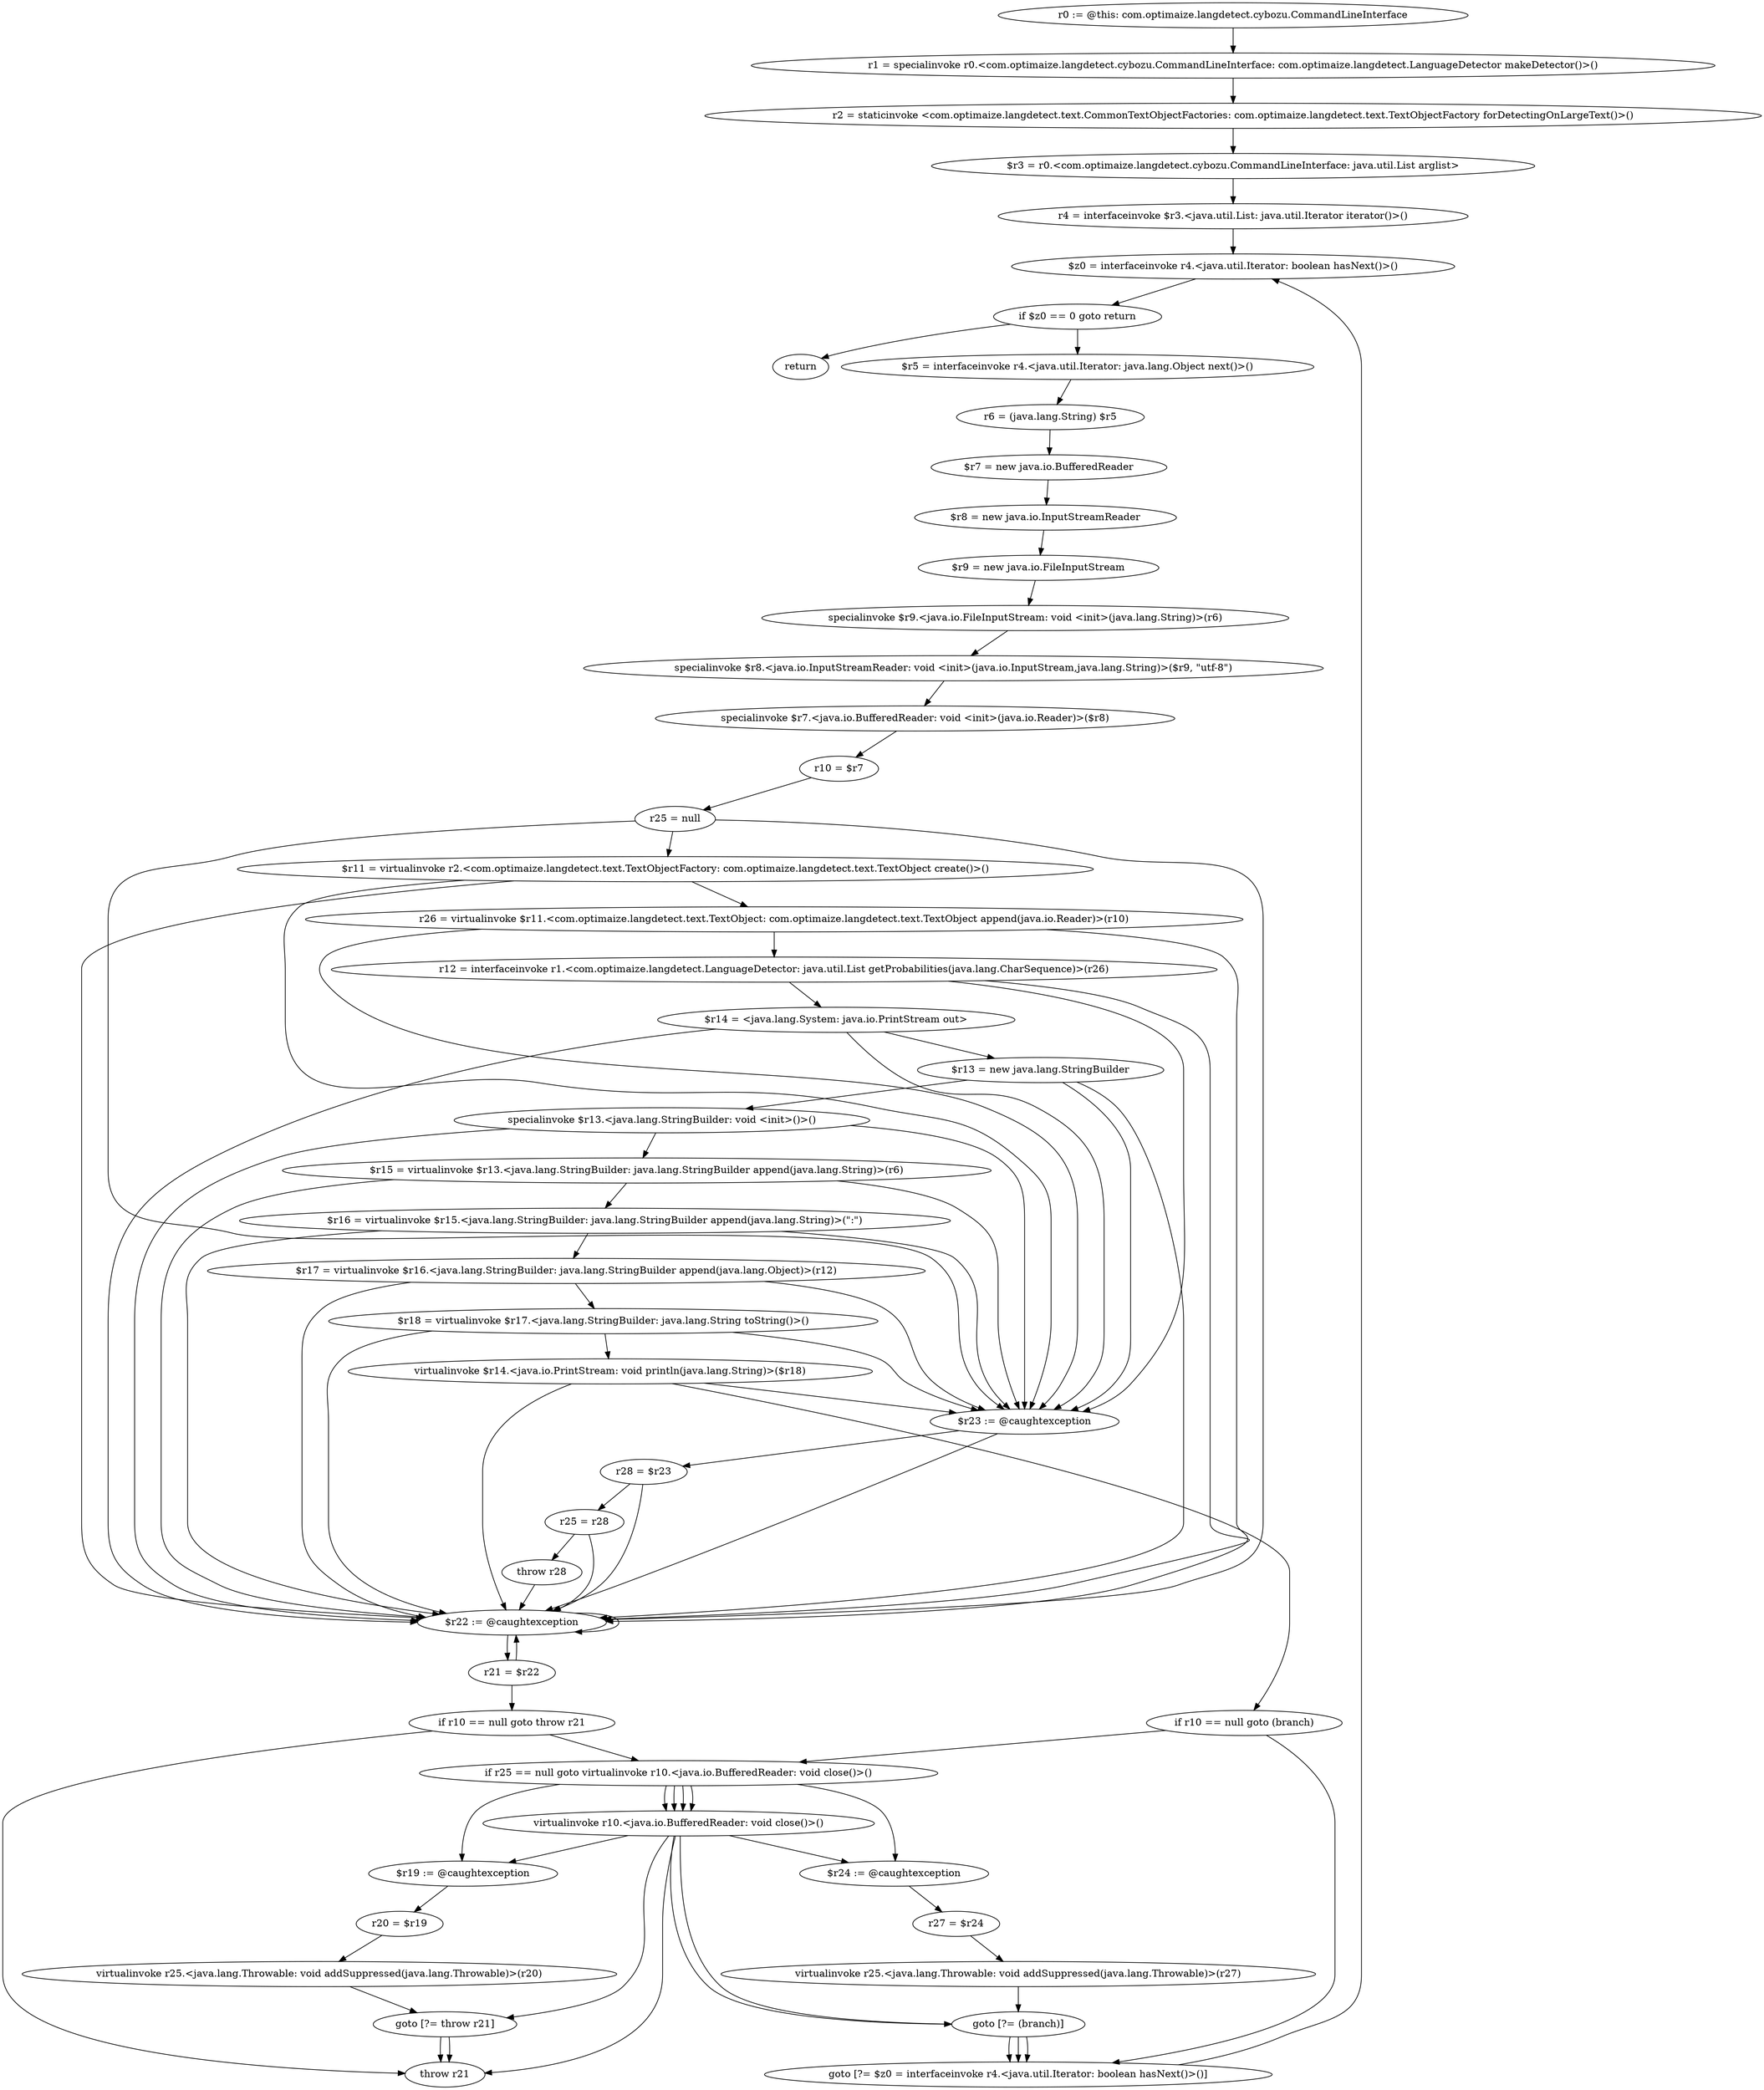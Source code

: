 digraph "unitGraph" {
    "r0 := @this: com.optimaize.langdetect.cybozu.CommandLineInterface"
    "r1 = specialinvoke r0.<com.optimaize.langdetect.cybozu.CommandLineInterface: com.optimaize.langdetect.LanguageDetector makeDetector()>()"
    "r2 = staticinvoke <com.optimaize.langdetect.text.CommonTextObjectFactories: com.optimaize.langdetect.text.TextObjectFactory forDetectingOnLargeText()>()"
    "$r3 = r0.<com.optimaize.langdetect.cybozu.CommandLineInterface: java.util.List arglist>"
    "r4 = interfaceinvoke $r3.<java.util.List: java.util.Iterator iterator()>()"
    "$z0 = interfaceinvoke r4.<java.util.Iterator: boolean hasNext()>()"
    "if $z0 == 0 goto return"
    "$r5 = interfaceinvoke r4.<java.util.Iterator: java.lang.Object next()>()"
    "r6 = (java.lang.String) $r5"
    "$r7 = new java.io.BufferedReader"
    "$r8 = new java.io.InputStreamReader"
    "$r9 = new java.io.FileInputStream"
    "specialinvoke $r9.<java.io.FileInputStream: void <init>(java.lang.String)>(r6)"
    "specialinvoke $r8.<java.io.InputStreamReader: void <init>(java.io.InputStream,java.lang.String)>($r9, \"utf-8\")"
    "specialinvoke $r7.<java.io.BufferedReader: void <init>(java.io.Reader)>($r8)"
    "r10 = $r7"
    "r25 = null"
    "$r11 = virtualinvoke r2.<com.optimaize.langdetect.text.TextObjectFactory: com.optimaize.langdetect.text.TextObject create()>()"
    "r26 = virtualinvoke $r11.<com.optimaize.langdetect.text.TextObject: com.optimaize.langdetect.text.TextObject append(java.io.Reader)>(r10)"
    "r12 = interfaceinvoke r1.<com.optimaize.langdetect.LanguageDetector: java.util.List getProbabilities(java.lang.CharSequence)>(r26)"
    "$r14 = <java.lang.System: java.io.PrintStream out>"
    "$r13 = new java.lang.StringBuilder"
    "specialinvoke $r13.<java.lang.StringBuilder: void <init>()>()"
    "$r15 = virtualinvoke $r13.<java.lang.StringBuilder: java.lang.StringBuilder append(java.lang.String)>(r6)"
    "$r16 = virtualinvoke $r15.<java.lang.StringBuilder: java.lang.StringBuilder append(java.lang.String)>(\":\")"
    "$r17 = virtualinvoke $r16.<java.lang.StringBuilder: java.lang.StringBuilder append(java.lang.Object)>(r12)"
    "$r18 = virtualinvoke $r17.<java.lang.StringBuilder: java.lang.String toString()>()"
    "virtualinvoke $r14.<java.io.PrintStream: void println(java.lang.String)>($r18)"
    "if r10 == null goto (branch)"
    "if r25 == null goto virtualinvoke r10.<java.io.BufferedReader: void close()>()"
    "virtualinvoke r10.<java.io.BufferedReader: void close()>()"
    "goto [?= (branch)]"
    "$r24 := @caughtexception"
    "r27 = $r24"
    "virtualinvoke r25.<java.lang.Throwable: void addSuppressed(java.lang.Throwable)>(r27)"
    "$r23 := @caughtexception"
    "r28 = $r23"
    "r25 = r28"
    "throw r28"
    "$r22 := @caughtexception"
    "r21 = $r22"
    "if r10 == null goto throw r21"
    "goto [?= throw r21]"
    "$r19 := @caughtexception"
    "r20 = $r19"
    "virtualinvoke r25.<java.lang.Throwable: void addSuppressed(java.lang.Throwable)>(r20)"
    "throw r21"
    "goto [?= $z0 = interfaceinvoke r4.<java.util.Iterator: boolean hasNext()>()]"
    "return"
    "r0 := @this: com.optimaize.langdetect.cybozu.CommandLineInterface"->"r1 = specialinvoke r0.<com.optimaize.langdetect.cybozu.CommandLineInterface: com.optimaize.langdetect.LanguageDetector makeDetector()>()";
    "r1 = specialinvoke r0.<com.optimaize.langdetect.cybozu.CommandLineInterface: com.optimaize.langdetect.LanguageDetector makeDetector()>()"->"r2 = staticinvoke <com.optimaize.langdetect.text.CommonTextObjectFactories: com.optimaize.langdetect.text.TextObjectFactory forDetectingOnLargeText()>()";
    "r2 = staticinvoke <com.optimaize.langdetect.text.CommonTextObjectFactories: com.optimaize.langdetect.text.TextObjectFactory forDetectingOnLargeText()>()"->"$r3 = r0.<com.optimaize.langdetect.cybozu.CommandLineInterface: java.util.List arglist>";
    "$r3 = r0.<com.optimaize.langdetect.cybozu.CommandLineInterface: java.util.List arglist>"->"r4 = interfaceinvoke $r3.<java.util.List: java.util.Iterator iterator()>()";
    "r4 = interfaceinvoke $r3.<java.util.List: java.util.Iterator iterator()>()"->"$z0 = interfaceinvoke r4.<java.util.Iterator: boolean hasNext()>()";
    "$z0 = interfaceinvoke r4.<java.util.Iterator: boolean hasNext()>()"->"if $z0 == 0 goto return";
    "if $z0 == 0 goto return"->"$r5 = interfaceinvoke r4.<java.util.Iterator: java.lang.Object next()>()";
    "if $z0 == 0 goto return"->"return";
    "$r5 = interfaceinvoke r4.<java.util.Iterator: java.lang.Object next()>()"->"r6 = (java.lang.String) $r5";
    "r6 = (java.lang.String) $r5"->"$r7 = new java.io.BufferedReader";
    "$r7 = new java.io.BufferedReader"->"$r8 = new java.io.InputStreamReader";
    "$r8 = new java.io.InputStreamReader"->"$r9 = new java.io.FileInputStream";
    "$r9 = new java.io.FileInputStream"->"specialinvoke $r9.<java.io.FileInputStream: void <init>(java.lang.String)>(r6)";
    "specialinvoke $r9.<java.io.FileInputStream: void <init>(java.lang.String)>(r6)"->"specialinvoke $r8.<java.io.InputStreamReader: void <init>(java.io.InputStream,java.lang.String)>($r9, \"utf-8\")";
    "specialinvoke $r8.<java.io.InputStreamReader: void <init>(java.io.InputStream,java.lang.String)>($r9, \"utf-8\")"->"specialinvoke $r7.<java.io.BufferedReader: void <init>(java.io.Reader)>($r8)";
    "specialinvoke $r7.<java.io.BufferedReader: void <init>(java.io.Reader)>($r8)"->"r10 = $r7";
    "r10 = $r7"->"r25 = null";
    "r25 = null"->"$r23 := @caughtexception";
    "r25 = null"->"$r22 := @caughtexception";
    "r25 = null"->"$r11 = virtualinvoke r2.<com.optimaize.langdetect.text.TextObjectFactory: com.optimaize.langdetect.text.TextObject create()>()";
    "$r11 = virtualinvoke r2.<com.optimaize.langdetect.text.TextObjectFactory: com.optimaize.langdetect.text.TextObject create()>()"->"$r23 := @caughtexception";
    "$r11 = virtualinvoke r2.<com.optimaize.langdetect.text.TextObjectFactory: com.optimaize.langdetect.text.TextObject create()>()"->"$r22 := @caughtexception";
    "$r11 = virtualinvoke r2.<com.optimaize.langdetect.text.TextObjectFactory: com.optimaize.langdetect.text.TextObject create()>()"->"r26 = virtualinvoke $r11.<com.optimaize.langdetect.text.TextObject: com.optimaize.langdetect.text.TextObject append(java.io.Reader)>(r10)";
    "r26 = virtualinvoke $r11.<com.optimaize.langdetect.text.TextObject: com.optimaize.langdetect.text.TextObject append(java.io.Reader)>(r10)"->"$r23 := @caughtexception";
    "r26 = virtualinvoke $r11.<com.optimaize.langdetect.text.TextObject: com.optimaize.langdetect.text.TextObject append(java.io.Reader)>(r10)"->"$r22 := @caughtexception";
    "r26 = virtualinvoke $r11.<com.optimaize.langdetect.text.TextObject: com.optimaize.langdetect.text.TextObject append(java.io.Reader)>(r10)"->"r12 = interfaceinvoke r1.<com.optimaize.langdetect.LanguageDetector: java.util.List getProbabilities(java.lang.CharSequence)>(r26)";
    "r12 = interfaceinvoke r1.<com.optimaize.langdetect.LanguageDetector: java.util.List getProbabilities(java.lang.CharSequence)>(r26)"->"$r23 := @caughtexception";
    "r12 = interfaceinvoke r1.<com.optimaize.langdetect.LanguageDetector: java.util.List getProbabilities(java.lang.CharSequence)>(r26)"->"$r22 := @caughtexception";
    "r12 = interfaceinvoke r1.<com.optimaize.langdetect.LanguageDetector: java.util.List getProbabilities(java.lang.CharSequence)>(r26)"->"$r14 = <java.lang.System: java.io.PrintStream out>";
    "$r14 = <java.lang.System: java.io.PrintStream out>"->"$r23 := @caughtexception";
    "$r14 = <java.lang.System: java.io.PrintStream out>"->"$r22 := @caughtexception";
    "$r14 = <java.lang.System: java.io.PrintStream out>"->"$r13 = new java.lang.StringBuilder";
    "$r13 = new java.lang.StringBuilder"->"$r23 := @caughtexception";
    "$r13 = new java.lang.StringBuilder"->"$r22 := @caughtexception";
    "$r13 = new java.lang.StringBuilder"->"specialinvoke $r13.<java.lang.StringBuilder: void <init>()>()";
    "specialinvoke $r13.<java.lang.StringBuilder: void <init>()>()"->"$r23 := @caughtexception";
    "specialinvoke $r13.<java.lang.StringBuilder: void <init>()>()"->"$r22 := @caughtexception";
    "specialinvoke $r13.<java.lang.StringBuilder: void <init>()>()"->"$r15 = virtualinvoke $r13.<java.lang.StringBuilder: java.lang.StringBuilder append(java.lang.String)>(r6)";
    "$r15 = virtualinvoke $r13.<java.lang.StringBuilder: java.lang.StringBuilder append(java.lang.String)>(r6)"->"$r23 := @caughtexception";
    "$r15 = virtualinvoke $r13.<java.lang.StringBuilder: java.lang.StringBuilder append(java.lang.String)>(r6)"->"$r22 := @caughtexception";
    "$r15 = virtualinvoke $r13.<java.lang.StringBuilder: java.lang.StringBuilder append(java.lang.String)>(r6)"->"$r16 = virtualinvoke $r15.<java.lang.StringBuilder: java.lang.StringBuilder append(java.lang.String)>(\":\")";
    "$r16 = virtualinvoke $r15.<java.lang.StringBuilder: java.lang.StringBuilder append(java.lang.String)>(\":\")"->"$r23 := @caughtexception";
    "$r16 = virtualinvoke $r15.<java.lang.StringBuilder: java.lang.StringBuilder append(java.lang.String)>(\":\")"->"$r22 := @caughtexception";
    "$r16 = virtualinvoke $r15.<java.lang.StringBuilder: java.lang.StringBuilder append(java.lang.String)>(\":\")"->"$r17 = virtualinvoke $r16.<java.lang.StringBuilder: java.lang.StringBuilder append(java.lang.Object)>(r12)";
    "$r17 = virtualinvoke $r16.<java.lang.StringBuilder: java.lang.StringBuilder append(java.lang.Object)>(r12)"->"$r23 := @caughtexception";
    "$r17 = virtualinvoke $r16.<java.lang.StringBuilder: java.lang.StringBuilder append(java.lang.Object)>(r12)"->"$r22 := @caughtexception";
    "$r17 = virtualinvoke $r16.<java.lang.StringBuilder: java.lang.StringBuilder append(java.lang.Object)>(r12)"->"$r18 = virtualinvoke $r17.<java.lang.StringBuilder: java.lang.String toString()>()";
    "$r18 = virtualinvoke $r17.<java.lang.StringBuilder: java.lang.String toString()>()"->"$r23 := @caughtexception";
    "$r18 = virtualinvoke $r17.<java.lang.StringBuilder: java.lang.String toString()>()"->"$r22 := @caughtexception";
    "$r18 = virtualinvoke $r17.<java.lang.StringBuilder: java.lang.String toString()>()"->"virtualinvoke $r14.<java.io.PrintStream: void println(java.lang.String)>($r18)";
    "virtualinvoke $r14.<java.io.PrintStream: void println(java.lang.String)>($r18)"->"$r23 := @caughtexception";
    "virtualinvoke $r14.<java.io.PrintStream: void println(java.lang.String)>($r18)"->"$r22 := @caughtexception";
    "virtualinvoke $r14.<java.io.PrintStream: void println(java.lang.String)>($r18)"->"if r10 == null goto (branch)";
    "if r10 == null goto (branch)"->"if r25 == null goto virtualinvoke r10.<java.io.BufferedReader: void close()>()";
    "if r10 == null goto (branch)"->"goto [?= $z0 = interfaceinvoke r4.<java.util.Iterator: boolean hasNext()>()]";
    "if r25 == null goto virtualinvoke r10.<java.io.BufferedReader: void close()>()"->"virtualinvoke r10.<java.io.BufferedReader: void close()>()";
    "if r25 == null goto virtualinvoke r10.<java.io.BufferedReader: void close()>()"->"virtualinvoke r10.<java.io.BufferedReader: void close()>()";
    "if r25 == null goto virtualinvoke r10.<java.io.BufferedReader: void close()>()"->"$r24 := @caughtexception";
    "virtualinvoke r10.<java.io.BufferedReader: void close()>()"->"goto [?= (branch)]";
    "virtualinvoke r10.<java.io.BufferedReader: void close()>()"->"$r24 := @caughtexception";
    "goto [?= (branch)]"->"goto [?= $z0 = interfaceinvoke r4.<java.util.Iterator: boolean hasNext()>()]";
    "$r24 := @caughtexception"->"r27 = $r24";
    "r27 = $r24"->"virtualinvoke r25.<java.lang.Throwable: void addSuppressed(java.lang.Throwable)>(r27)";
    "virtualinvoke r25.<java.lang.Throwable: void addSuppressed(java.lang.Throwable)>(r27)"->"goto [?= (branch)]";
    "goto [?= (branch)]"->"goto [?= $z0 = interfaceinvoke r4.<java.util.Iterator: boolean hasNext()>()]";
    "virtualinvoke r10.<java.io.BufferedReader: void close()>()"->"goto [?= (branch)]";
    "goto [?= (branch)]"->"goto [?= $z0 = interfaceinvoke r4.<java.util.Iterator: boolean hasNext()>()]";
    "$r23 := @caughtexception"->"r28 = $r23";
    "$r23 := @caughtexception"->"$r22 := @caughtexception";
    "r28 = $r23"->"r25 = r28";
    "r28 = $r23"->"$r22 := @caughtexception";
    "r25 = r28"->"throw r28";
    "r25 = r28"->"$r22 := @caughtexception";
    "throw r28"->"$r22 := @caughtexception";
    "$r22 := @caughtexception"->"r21 = $r22";
    "$r22 := @caughtexception"->"$r22 := @caughtexception";
    "r21 = $r22"->"if r10 == null goto throw r21";
    "r21 = $r22"->"$r22 := @caughtexception";
    "if r10 == null goto throw r21"->"if r25 == null goto virtualinvoke r10.<java.io.BufferedReader: void close()>()";
    "if r10 == null goto throw r21"->"throw r21";
    "if r25 == null goto virtualinvoke r10.<java.io.BufferedReader: void close()>()"->"virtualinvoke r10.<java.io.BufferedReader: void close()>()";
    "if r25 == null goto virtualinvoke r10.<java.io.BufferedReader: void close()>()"->"virtualinvoke r10.<java.io.BufferedReader: void close()>()";
    "if r25 == null goto virtualinvoke r10.<java.io.BufferedReader: void close()>()"->"$r19 := @caughtexception";
    "virtualinvoke r10.<java.io.BufferedReader: void close()>()"->"goto [?= throw r21]";
    "virtualinvoke r10.<java.io.BufferedReader: void close()>()"->"$r19 := @caughtexception";
    "goto [?= throw r21]"->"throw r21";
    "$r19 := @caughtexception"->"r20 = $r19";
    "r20 = $r19"->"virtualinvoke r25.<java.lang.Throwable: void addSuppressed(java.lang.Throwable)>(r20)";
    "virtualinvoke r25.<java.lang.Throwable: void addSuppressed(java.lang.Throwable)>(r20)"->"goto [?= throw r21]";
    "goto [?= throw r21]"->"throw r21";
    "virtualinvoke r10.<java.io.BufferedReader: void close()>()"->"throw r21";
    "goto [?= $z0 = interfaceinvoke r4.<java.util.Iterator: boolean hasNext()>()]"->"$z0 = interfaceinvoke r4.<java.util.Iterator: boolean hasNext()>()";
}
